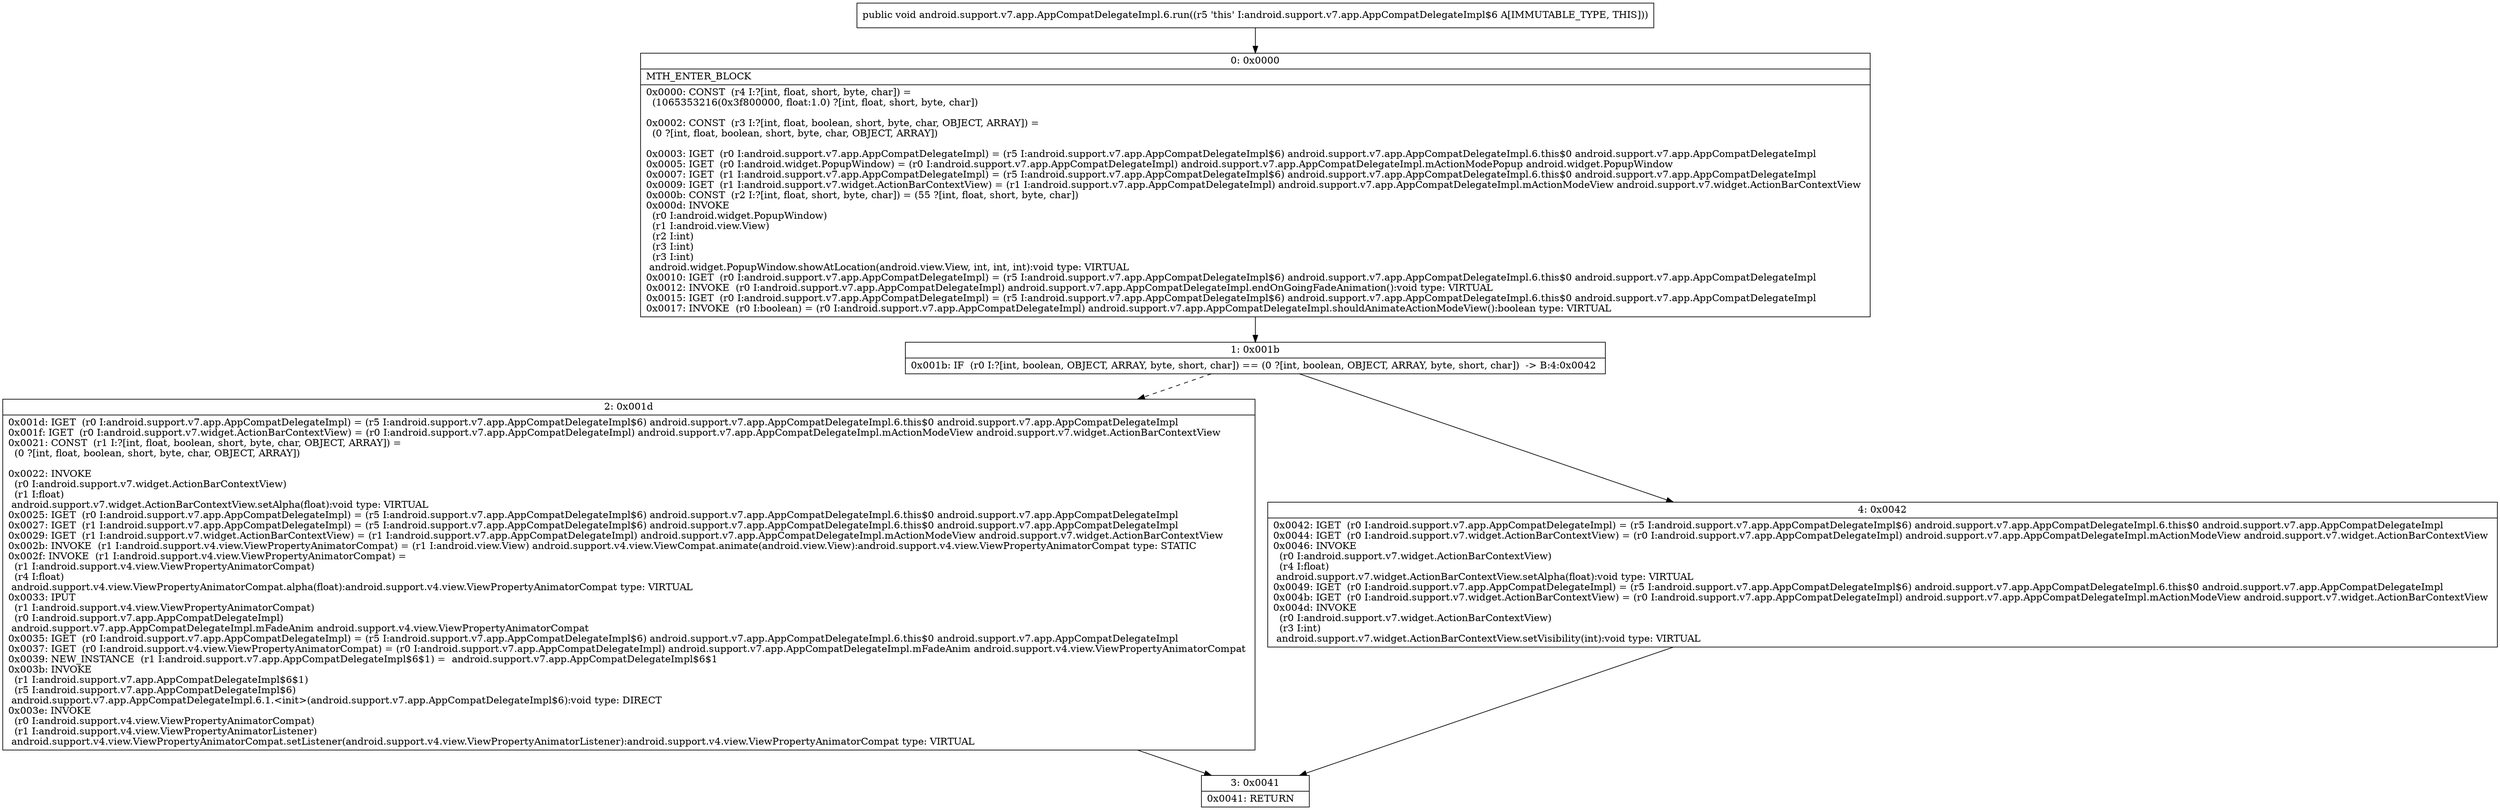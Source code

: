 digraph "CFG forandroid.support.v7.app.AppCompatDelegateImpl.6.run()V" {
Node_0 [shape=record,label="{0\:\ 0x0000|MTH_ENTER_BLOCK\l|0x0000: CONST  (r4 I:?[int, float, short, byte, char]) = \l  (1065353216(0x3f800000, float:1.0) ?[int, float, short, byte, char])\l \l0x0002: CONST  (r3 I:?[int, float, boolean, short, byte, char, OBJECT, ARRAY]) = \l  (0 ?[int, float, boolean, short, byte, char, OBJECT, ARRAY])\l \l0x0003: IGET  (r0 I:android.support.v7.app.AppCompatDelegateImpl) = (r5 I:android.support.v7.app.AppCompatDelegateImpl$6) android.support.v7.app.AppCompatDelegateImpl.6.this$0 android.support.v7.app.AppCompatDelegateImpl \l0x0005: IGET  (r0 I:android.widget.PopupWindow) = (r0 I:android.support.v7.app.AppCompatDelegateImpl) android.support.v7.app.AppCompatDelegateImpl.mActionModePopup android.widget.PopupWindow \l0x0007: IGET  (r1 I:android.support.v7.app.AppCompatDelegateImpl) = (r5 I:android.support.v7.app.AppCompatDelegateImpl$6) android.support.v7.app.AppCompatDelegateImpl.6.this$0 android.support.v7.app.AppCompatDelegateImpl \l0x0009: IGET  (r1 I:android.support.v7.widget.ActionBarContextView) = (r1 I:android.support.v7.app.AppCompatDelegateImpl) android.support.v7.app.AppCompatDelegateImpl.mActionModeView android.support.v7.widget.ActionBarContextView \l0x000b: CONST  (r2 I:?[int, float, short, byte, char]) = (55 ?[int, float, short, byte, char]) \l0x000d: INVOKE  \l  (r0 I:android.widget.PopupWindow)\l  (r1 I:android.view.View)\l  (r2 I:int)\l  (r3 I:int)\l  (r3 I:int)\l android.widget.PopupWindow.showAtLocation(android.view.View, int, int, int):void type: VIRTUAL \l0x0010: IGET  (r0 I:android.support.v7.app.AppCompatDelegateImpl) = (r5 I:android.support.v7.app.AppCompatDelegateImpl$6) android.support.v7.app.AppCompatDelegateImpl.6.this$0 android.support.v7.app.AppCompatDelegateImpl \l0x0012: INVOKE  (r0 I:android.support.v7.app.AppCompatDelegateImpl) android.support.v7.app.AppCompatDelegateImpl.endOnGoingFadeAnimation():void type: VIRTUAL \l0x0015: IGET  (r0 I:android.support.v7.app.AppCompatDelegateImpl) = (r5 I:android.support.v7.app.AppCompatDelegateImpl$6) android.support.v7.app.AppCompatDelegateImpl.6.this$0 android.support.v7.app.AppCompatDelegateImpl \l0x0017: INVOKE  (r0 I:boolean) = (r0 I:android.support.v7.app.AppCompatDelegateImpl) android.support.v7.app.AppCompatDelegateImpl.shouldAnimateActionModeView():boolean type: VIRTUAL \l}"];
Node_1 [shape=record,label="{1\:\ 0x001b|0x001b: IF  (r0 I:?[int, boolean, OBJECT, ARRAY, byte, short, char]) == (0 ?[int, boolean, OBJECT, ARRAY, byte, short, char])  \-\> B:4:0x0042 \l}"];
Node_2 [shape=record,label="{2\:\ 0x001d|0x001d: IGET  (r0 I:android.support.v7.app.AppCompatDelegateImpl) = (r5 I:android.support.v7.app.AppCompatDelegateImpl$6) android.support.v7.app.AppCompatDelegateImpl.6.this$0 android.support.v7.app.AppCompatDelegateImpl \l0x001f: IGET  (r0 I:android.support.v7.widget.ActionBarContextView) = (r0 I:android.support.v7.app.AppCompatDelegateImpl) android.support.v7.app.AppCompatDelegateImpl.mActionModeView android.support.v7.widget.ActionBarContextView \l0x0021: CONST  (r1 I:?[int, float, boolean, short, byte, char, OBJECT, ARRAY]) = \l  (0 ?[int, float, boolean, short, byte, char, OBJECT, ARRAY])\l \l0x0022: INVOKE  \l  (r0 I:android.support.v7.widget.ActionBarContextView)\l  (r1 I:float)\l android.support.v7.widget.ActionBarContextView.setAlpha(float):void type: VIRTUAL \l0x0025: IGET  (r0 I:android.support.v7.app.AppCompatDelegateImpl) = (r5 I:android.support.v7.app.AppCompatDelegateImpl$6) android.support.v7.app.AppCompatDelegateImpl.6.this$0 android.support.v7.app.AppCompatDelegateImpl \l0x0027: IGET  (r1 I:android.support.v7.app.AppCompatDelegateImpl) = (r5 I:android.support.v7.app.AppCompatDelegateImpl$6) android.support.v7.app.AppCompatDelegateImpl.6.this$0 android.support.v7.app.AppCompatDelegateImpl \l0x0029: IGET  (r1 I:android.support.v7.widget.ActionBarContextView) = (r1 I:android.support.v7.app.AppCompatDelegateImpl) android.support.v7.app.AppCompatDelegateImpl.mActionModeView android.support.v7.widget.ActionBarContextView \l0x002b: INVOKE  (r1 I:android.support.v4.view.ViewPropertyAnimatorCompat) = (r1 I:android.view.View) android.support.v4.view.ViewCompat.animate(android.view.View):android.support.v4.view.ViewPropertyAnimatorCompat type: STATIC \l0x002f: INVOKE  (r1 I:android.support.v4.view.ViewPropertyAnimatorCompat) = \l  (r1 I:android.support.v4.view.ViewPropertyAnimatorCompat)\l  (r4 I:float)\l android.support.v4.view.ViewPropertyAnimatorCompat.alpha(float):android.support.v4.view.ViewPropertyAnimatorCompat type: VIRTUAL \l0x0033: IPUT  \l  (r1 I:android.support.v4.view.ViewPropertyAnimatorCompat)\l  (r0 I:android.support.v7.app.AppCompatDelegateImpl)\l android.support.v7.app.AppCompatDelegateImpl.mFadeAnim android.support.v4.view.ViewPropertyAnimatorCompat \l0x0035: IGET  (r0 I:android.support.v7.app.AppCompatDelegateImpl) = (r5 I:android.support.v7.app.AppCompatDelegateImpl$6) android.support.v7.app.AppCompatDelegateImpl.6.this$0 android.support.v7.app.AppCompatDelegateImpl \l0x0037: IGET  (r0 I:android.support.v4.view.ViewPropertyAnimatorCompat) = (r0 I:android.support.v7.app.AppCompatDelegateImpl) android.support.v7.app.AppCompatDelegateImpl.mFadeAnim android.support.v4.view.ViewPropertyAnimatorCompat \l0x0039: NEW_INSTANCE  (r1 I:android.support.v7.app.AppCompatDelegateImpl$6$1) =  android.support.v7.app.AppCompatDelegateImpl$6$1 \l0x003b: INVOKE  \l  (r1 I:android.support.v7.app.AppCompatDelegateImpl$6$1)\l  (r5 I:android.support.v7.app.AppCompatDelegateImpl$6)\l android.support.v7.app.AppCompatDelegateImpl.6.1.\<init\>(android.support.v7.app.AppCompatDelegateImpl$6):void type: DIRECT \l0x003e: INVOKE  \l  (r0 I:android.support.v4.view.ViewPropertyAnimatorCompat)\l  (r1 I:android.support.v4.view.ViewPropertyAnimatorListener)\l android.support.v4.view.ViewPropertyAnimatorCompat.setListener(android.support.v4.view.ViewPropertyAnimatorListener):android.support.v4.view.ViewPropertyAnimatorCompat type: VIRTUAL \l}"];
Node_3 [shape=record,label="{3\:\ 0x0041|0x0041: RETURN   \l}"];
Node_4 [shape=record,label="{4\:\ 0x0042|0x0042: IGET  (r0 I:android.support.v7.app.AppCompatDelegateImpl) = (r5 I:android.support.v7.app.AppCompatDelegateImpl$6) android.support.v7.app.AppCompatDelegateImpl.6.this$0 android.support.v7.app.AppCompatDelegateImpl \l0x0044: IGET  (r0 I:android.support.v7.widget.ActionBarContextView) = (r0 I:android.support.v7.app.AppCompatDelegateImpl) android.support.v7.app.AppCompatDelegateImpl.mActionModeView android.support.v7.widget.ActionBarContextView \l0x0046: INVOKE  \l  (r0 I:android.support.v7.widget.ActionBarContextView)\l  (r4 I:float)\l android.support.v7.widget.ActionBarContextView.setAlpha(float):void type: VIRTUAL \l0x0049: IGET  (r0 I:android.support.v7.app.AppCompatDelegateImpl) = (r5 I:android.support.v7.app.AppCompatDelegateImpl$6) android.support.v7.app.AppCompatDelegateImpl.6.this$0 android.support.v7.app.AppCompatDelegateImpl \l0x004b: IGET  (r0 I:android.support.v7.widget.ActionBarContextView) = (r0 I:android.support.v7.app.AppCompatDelegateImpl) android.support.v7.app.AppCompatDelegateImpl.mActionModeView android.support.v7.widget.ActionBarContextView \l0x004d: INVOKE  \l  (r0 I:android.support.v7.widget.ActionBarContextView)\l  (r3 I:int)\l android.support.v7.widget.ActionBarContextView.setVisibility(int):void type: VIRTUAL \l}"];
MethodNode[shape=record,label="{public void android.support.v7.app.AppCompatDelegateImpl.6.run((r5 'this' I:android.support.v7.app.AppCompatDelegateImpl$6 A[IMMUTABLE_TYPE, THIS])) }"];
MethodNode -> Node_0;
Node_0 -> Node_1;
Node_1 -> Node_2[style=dashed];
Node_1 -> Node_4;
Node_2 -> Node_3;
Node_4 -> Node_3;
}


